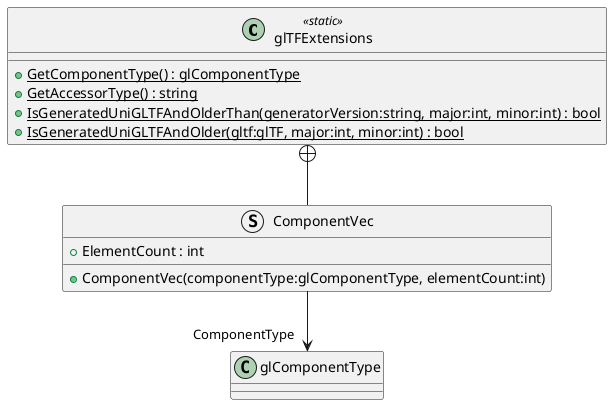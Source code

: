 @startuml
class glTFExtensions <<static>> {
    + {static} GetComponentType() : glComponentType
    + {static} GetAccessorType() : string
    + {static} IsGeneratedUniGLTFAndOlderThan(generatorVersion:string, major:int, minor:int) : bool
    + {static} IsGeneratedUniGLTFAndOlder(gltf:glTF, major:int, minor:int) : bool
}
struct ComponentVec {
    + ElementCount : int
    + ComponentVec(componentType:glComponentType, elementCount:int)
}
glTFExtensions +-- ComponentVec
ComponentVec --> "ComponentType" glComponentType
@enduml
